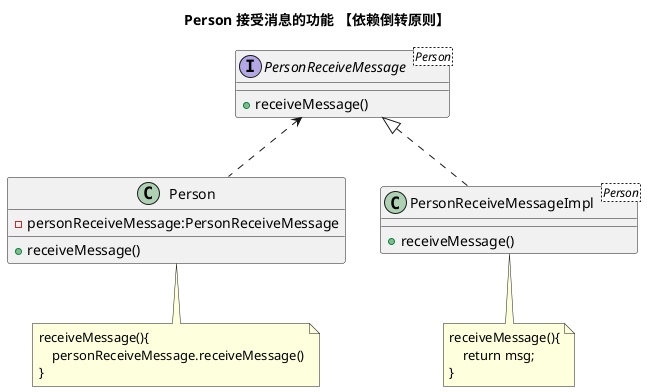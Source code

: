 @startuml
title Person 接受消息的功能 【依赖倒转原则】
'定义
class Person
Person : -personReceiveMessage:PersonReceiveMessage
Person : +receiveMessage()

interface PersonReceiveMessage<Person>
PersonReceiveMessage : +receiveMessage()

class PersonReceiveMessageImpl<Person>
PersonReceiveMessageImpl : +receiveMessage()
'关系
PersonReceiveMessage <.. Person
PersonReceiveMessage <|.. PersonReceiveMessageImpl
'注释
note as N1
receiveMessage(){
    personReceiveMessage.receiveMessage()
}
end note
note as N2
receiveMessage(){
    return msg;
}
end note
Person .. N1
PersonReceiveMessageImpl .. N2

@enduml

